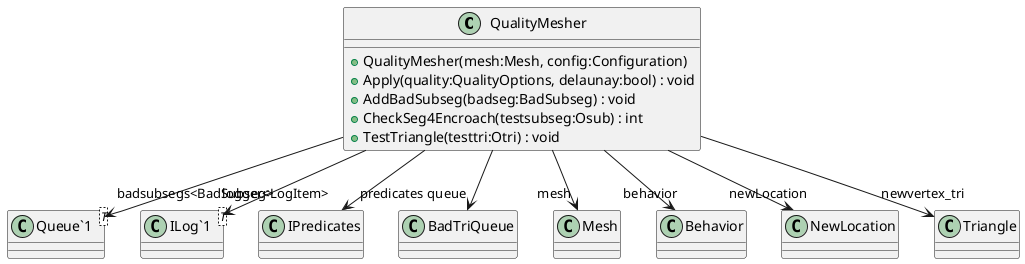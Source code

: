 @startuml
class QualityMesher {
    + QualityMesher(mesh:Mesh, config:Configuration)
    + Apply(quality:QualityOptions, delaunay:bool) : void
    + AddBadSubseg(badseg:BadSubseg) : void
    + CheckSeg4Encroach(testsubseg:Osub) : int
    + TestTriangle(testtri:Otri) : void
}
class "Queue`1"<T> {
}
class "ILog`1"<T> {
}
QualityMesher --> "predicates" IPredicates
QualityMesher --> "badsubsegs<BadSubseg>" "Queue`1"
QualityMesher --> "queue" BadTriQueue
QualityMesher --> "mesh" Mesh
QualityMesher --> "behavior" Behavior
QualityMesher --> "newLocation" NewLocation
QualityMesher --> "logger<LogItem>" "ILog`1"
QualityMesher --> "newvertex_tri" Triangle
@enduml
